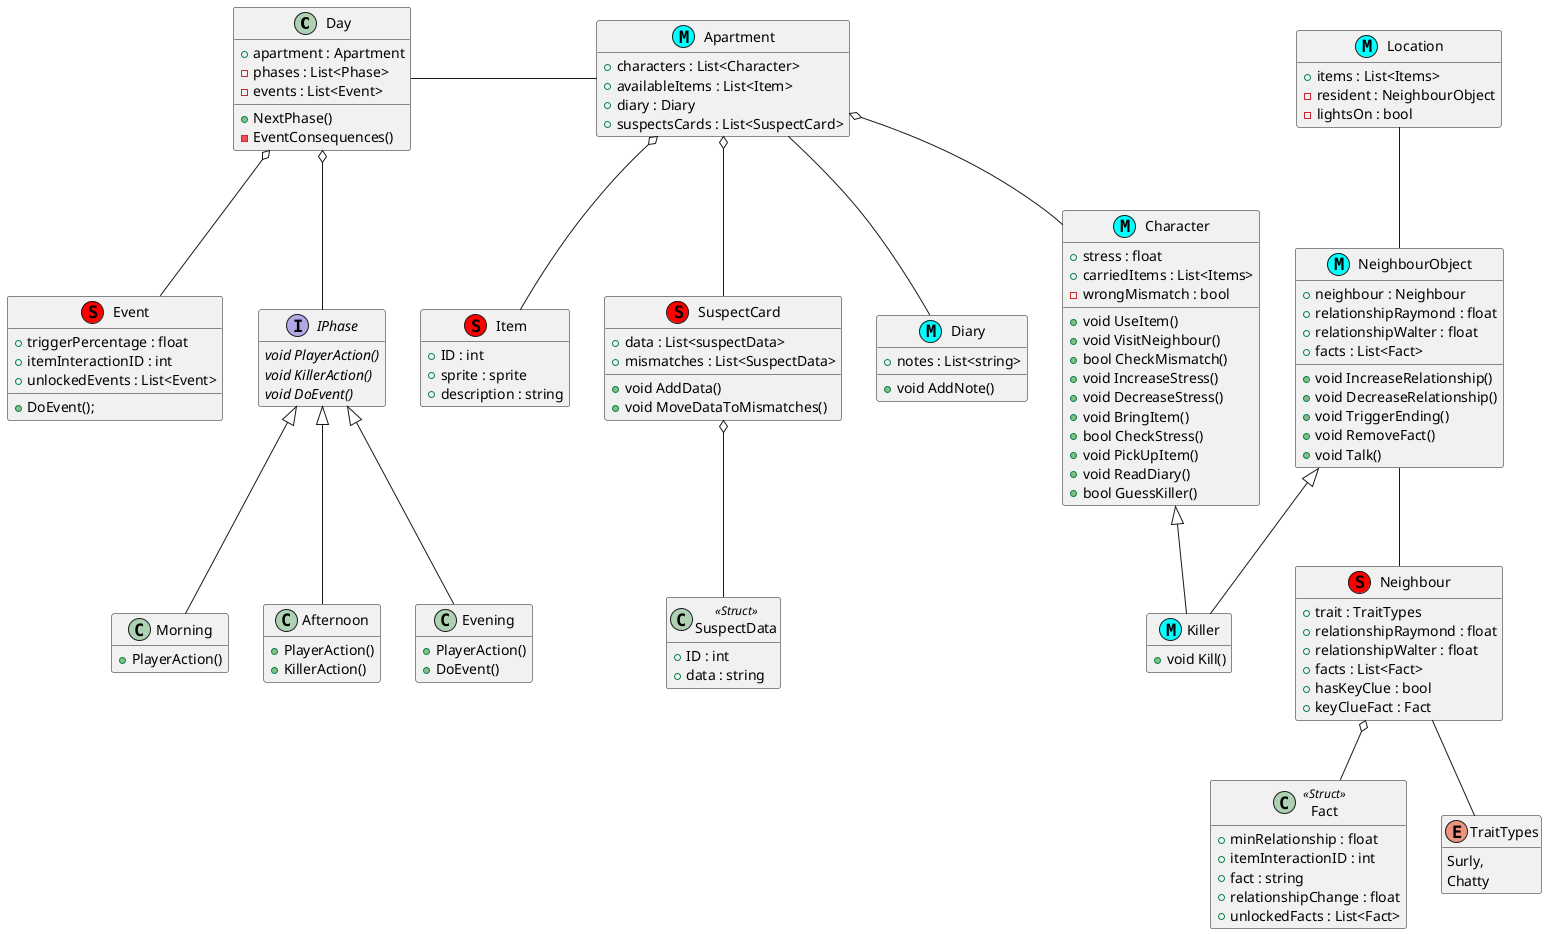 @startuml
hide empty methods
hide empty fields

class Day
{
    + apartment : Apartment
    - phases : List<Phase>
    - events : List<Event>
    + NextPhase()
    - EventConsequences()
}

interface IPhase
{ 
     {abstract} void PlayerAction()
     {abstract} void KillerAction() 
     {abstract} void DoEvent() 
}

class Morning
{
    + PlayerAction()
}

class Afternoon
{
    + PlayerAction()
    + KillerAction()
}

class Evening
{
    + PlayerAction()
    + DoEvent()
}

class Event << S, red >>
{
    + triggerPercentage : float
    + itemInteractionID : int 
    + unlockedEvents : List<Event>
    
    + DoEvent();
}

class Character << M, cyan >>
{   
    + stress : float
    + carriedItems : List<Items>
    - wrongMismatch : bool
    
    + void UseItem()
    + void VisitNeighbour()
    + bool CheckMismatch()
    + void IncreaseStress()
    + void DecreaseStress()
    + void BringItem()
    + bool CheckStress()
    + void PickUpItem()
    + void ReadDiary()
    + bool GuessKiller()
}

class Killer << M, cyan >>
{
    + void Kill()
}

class Diary << M, cyan >>
{
    + notes : List<string>    
    + void AddNote()
}

class SuspectCard << S, red >>
{
    + data : List<suspectData>
    + mismatches : List<SuspectData>
    
    + void AddData()  
    + void MoveDataToMismatches()
}

class SuspectData << Struct >>
{
    + ID : int
    + data : string
}

class Neighbour << S, red >>
{
    + trait : TraitTypes
    + relationshipRaymond : float 
    + relationshipWalter : float  
    + facts : List<Fact>    
    + hasKeyClue : bool
    + keyClueFact : Fact   
}

class NeighbourObject << M, cyan >>
{
    + neighbour : Neighbour
    + relationshipRaymond : float 
    + relationshipWalter : float 
    + facts : List<Fact> 
    + void IncreaseRelationship()
    + void DecreaseRelationship()
    + void TriggerEnding()
    + void RemoveFact()
    + void Talk()
}


class Fact << Struct >>
{
    + minRelationship : float
    + itemInteractionID : int 
    + fact : string
    + relationshipChange : float
    + unlockedFacts : List<Fact>
}

class Location << M, cyan >>
{
    + items : List<Items>
    - resident : NeighbourObject
    - lightsOn : bool    
}

class Apartment << M, cyan >>
{
    + characters : List<Character>
    + availableItems : List<Item>
    + diary : Diary
    + suspectsCards : List<SuspectCard>
}

class Item << S, red >>
{
    + ID : int
    + sprite : sprite
    + description : string
}

enum TraitTypes
{
    Surly,
    Chatty
}

'--------------- RELATIONSHIPS ------------

Day o-- IPhase
Day o-- Event
Day - Apartment
IPhase <|-- Morning
IPhase <|-- Afternoon
IPhase <|-- Evening
SuspectCard o-- SuspectData
Character <|-- Killer
NeighbourObject <|-- Killer
Apartment o-- SuspectCard 
NeighbourObject -- Neighbour
Neighbour -- TraitTypes
Neighbour o-- Fact
Location -- NeighbourObject
Apartment o-- Character
Apartment o-- Item
Apartment -- Diary

@enduml